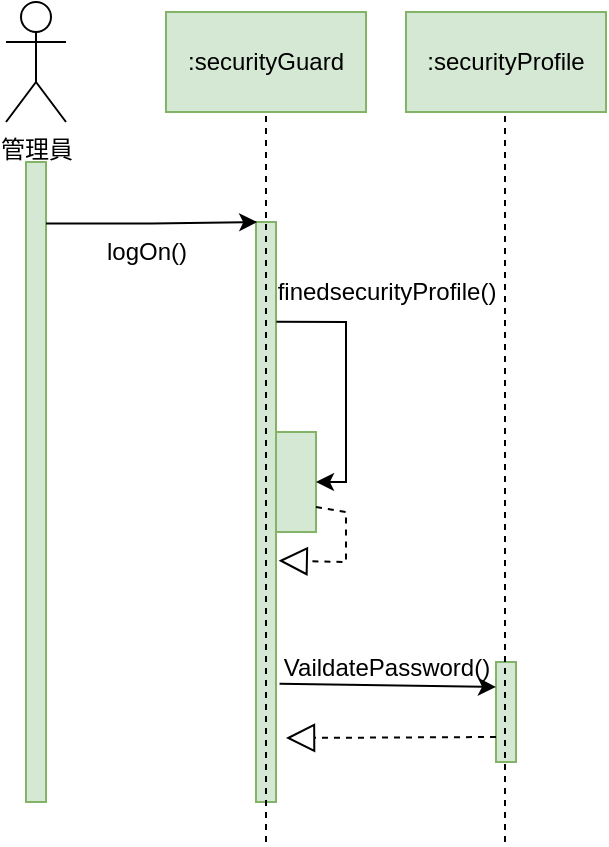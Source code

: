 <mxfile version="22.1.11" type="google">
  <diagram name="第 1 页" id="iP6UVX6XNadLcQfr2j7k">
    <mxGraphModel grid="1" page="1" gridSize="10" guides="1" tooltips="1" connect="1" arrows="1" fold="1" pageScale="1" pageWidth="827" pageHeight="1169" math="0" shadow="0">
      <root>
        <mxCell id="0" />
        <mxCell id="1" parent="0" />
        <mxCell id="MBWNWGLmqZ5mWi04Kw9N-12" value="" style="rounded=0;whiteSpace=wrap;html=1;fillColor=#d5e8d4;strokeColor=#82b366;" vertex="1" parent="1">
          <mxGeometry x="275" y="440" width="10" height="50" as="geometry" />
        </mxCell>
        <mxCell id="MBWNWGLmqZ5mWi04Kw9N-1" value=":securityGuard" style="rounded=0;whiteSpace=wrap;html=1;fillColor=#d5e8d4;strokeColor=#82b366;" vertex="1" parent="1">
          <mxGeometry x="110" y="115" width="100" height="50" as="geometry" />
        </mxCell>
        <mxCell id="MBWNWGLmqZ5mWi04Kw9N-2" value="管理員" style="shape=umlActor;verticalLabelPosition=bottom;verticalAlign=top;html=1;outlineConnect=0;" vertex="1" parent="1">
          <mxGeometry x="30" y="110" width="30" height="60" as="geometry" />
        </mxCell>
        <mxCell id="MBWNWGLmqZ5mWi04Kw9N-3" value=":securityProfile" style="rounded=0;whiteSpace=wrap;html=1;fillColor=#d5e8d4;strokeColor=#82b366;" vertex="1" parent="1">
          <mxGeometry x="230" y="115" width="100" height="50" as="geometry" />
        </mxCell>
        <mxCell id="MBWNWGLmqZ5mWi04Kw9N-4" value="" style="rounded=0;whiteSpace=wrap;html=1;fillColor=#d5e8d4;strokeColor=#82b366;" vertex="1" parent="1">
          <mxGeometry x="40" y="190" width="10" height="320" as="geometry" />
        </mxCell>
        <mxCell id="MBWNWGLmqZ5mWi04Kw9N-7" value="" style="rounded=0;whiteSpace=wrap;html=1;fillColor=#d5e8d4;strokeColor=#82b366;" vertex="1" parent="1">
          <mxGeometry x="155" y="220" width="10" height="290" as="geometry" />
        </mxCell>
        <mxCell id="MBWNWGLmqZ5mWi04Kw9N-5" value="" style="endArrow=none;dashed=1;html=1;rounded=0;entryX=0.5;entryY=1;entryDx=0;entryDy=0;" edge="1" parent="1" target="MBWNWGLmqZ5mWi04Kw9N-1">
          <mxGeometry width="50" height="50" relative="1" as="geometry">
            <mxPoint x="160" y="530" as="sourcePoint" />
            <mxPoint x="190" y="270" as="targetPoint" />
          </mxGeometry>
        </mxCell>
        <mxCell id="MBWNWGLmqZ5mWi04Kw9N-9" style="edgeStyle=orthogonalEdgeStyle;rounded=0;orthogonalLoop=1;jettySize=auto;html=1;exitX=1;exitY=0.25;exitDx=0;exitDy=0;entryX=0.06;entryY=0.17;entryDx=0;entryDy=0;entryPerimeter=0;" edge="1" parent="1">
          <mxGeometry relative="1" as="geometry">
            <mxPoint x="50" y="220.7" as="sourcePoint" />
            <mxPoint x="155.6" y="220.0" as="targetPoint" />
            <Array as="points">
              <mxPoint x="103" y="220.7" />
            </Array>
          </mxGeometry>
        </mxCell>
        <mxCell id="MBWNWGLmqZ5mWi04Kw9N-6" value="" style="endArrow=none;dashed=1;html=1;rounded=0;entryX=0.5;entryY=1;entryDx=0;entryDy=0;" edge="1" parent="1">
          <mxGeometry width="50" height="50" relative="1" as="geometry">
            <mxPoint x="279.5" y="530" as="sourcePoint" />
            <mxPoint x="279.5" y="165" as="targetPoint" />
          </mxGeometry>
        </mxCell>
        <mxCell id="MBWNWGLmqZ5mWi04Kw9N-10" value="logOn()" style="text;html=1;align=center;verticalAlign=middle;resizable=0;points=[];autosize=1;strokeColor=none;fillColor=none;" vertex="1" parent="1">
          <mxGeometry x="70" y="220" width="60" height="30" as="geometry" />
        </mxCell>
        <mxCell id="MBWNWGLmqZ5mWi04Kw9N-11" value="" style="rounded=0;whiteSpace=wrap;html=1;fillColor=#d5e8d4;strokeColor=#82b366;" vertex="1" parent="1">
          <mxGeometry x="165" y="325" width="20" height="50" as="geometry" />
        </mxCell>
        <mxCell id="MBWNWGLmqZ5mWi04Kw9N-15" value="" style="endArrow=classic;html=1;rounded=0;exitX=1.02;exitY=0.172;exitDx=0;exitDy=0;exitPerimeter=0;entryX=1;entryY=0.5;entryDx=0;entryDy=0;" edge="1" parent="1" source="MBWNWGLmqZ5mWi04Kw9N-7" target="MBWNWGLmqZ5mWi04Kw9N-11">
          <mxGeometry width="50" height="50" relative="1" as="geometry">
            <mxPoint x="140" y="420" as="sourcePoint" />
            <mxPoint x="190" y="370" as="targetPoint" />
            <Array as="points">
              <mxPoint x="200" y="270" />
              <mxPoint x="200" y="350" />
            </Array>
          </mxGeometry>
        </mxCell>
        <mxCell id="MBWNWGLmqZ5mWi04Kw9N-16" value="" style="endArrow=classic;html=1;rounded=0;exitX=1.177;exitY=0.796;exitDx=0;exitDy=0;exitPerimeter=0;entryX=0;entryY=0.25;entryDx=0;entryDy=0;" edge="1" parent="1" source="MBWNWGLmqZ5mWi04Kw9N-7" target="MBWNWGLmqZ5mWi04Kw9N-12">
          <mxGeometry width="50" height="50" relative="1" as="geometry">
            <mxPoint x="175" y="280" as="sourcePoint" />
            <mxPoint x="270" y="450" as="targetPoint" />
            <Array as="points" />
          </mxGeometry>
        </mxCell>
        <mxCell id="MBWNWGLmqZ5mWi04Kw9N-17" value="" style="endArrow=block;dashed=1;endFill=0;endSize=12;html=1;rounded=0;exitX=1;exitY=0.75;exitDx=0;exitDy=0;entryX=1.133;entryY=0.584;entryDx=0;entryDy=0;entryPerimeter=0;" edge="1" parent="1" source="MBWNWGLmqZ5mWi04Kw9N-11" target="MBWNWGLmqZ5mWi04Kw9N-7">
          <mxGeometry width="160" relative="1" as="geometry">
            <mxPoint x="110" y="550" as="sourcePoint" />
            <mxPoint x="160" y="400" as="targetPoint" />
            <Array as="points">
              <mxPoint x="200" y="365" />
              <mxPoint x="200" y="390" />
            </Array>
          </mxGeometry>
        </mxCell>
        <mxCell id="MBWNWGLmqZ5mWi04Kw9N-18" value="" style="endArrow=block;dashed=1;endFill=0;endSize=12;html=1;rounded=0;exitX=0;exitY=0.75;exitDx=0;exitDy=0;" edge="1" parent="1" source="MBWNWGLmqZ5mWi04Kw9N-12">
          <mxGeometry width="160" relative="1" as="geometry">
            <mxPoint x="100" y="400" as="sourcePoint" />
            <mxPoint x="170" y="478" as="targetPoint" />
          </mxGeometry>
        </mxCell>
        <mxCell id="MBWNWGLmqZ5mWi04Kw9N-19" value="finedsecurityProfile()" style="text;html=1;align=center;verticalAlign=middle;resizable=0;points=[];autosize=1;strokeColor=none;fillColor=none;" vertex="1" parent="1">
          <mxGeometry x="155" y="240" width="130" height="30" as="geometry" />
        </mxCell>
        <mxCell id="MBWNWGLmqZ5mWi04Kw9N-20" value="VaildatePassword()" style="text;html=1;align=center;verticalAlign=middle;resizable=0;points=[];autosize=1;strokeColor=none;fillColor=none;" vertex="1" parent="1">
          <mxGeometry x="155" y="428" width="130" height="30" as="geometry" />
        </mxCell>
      </root>
    </mxGraphModel>
  </diagram>
</mxfile>
